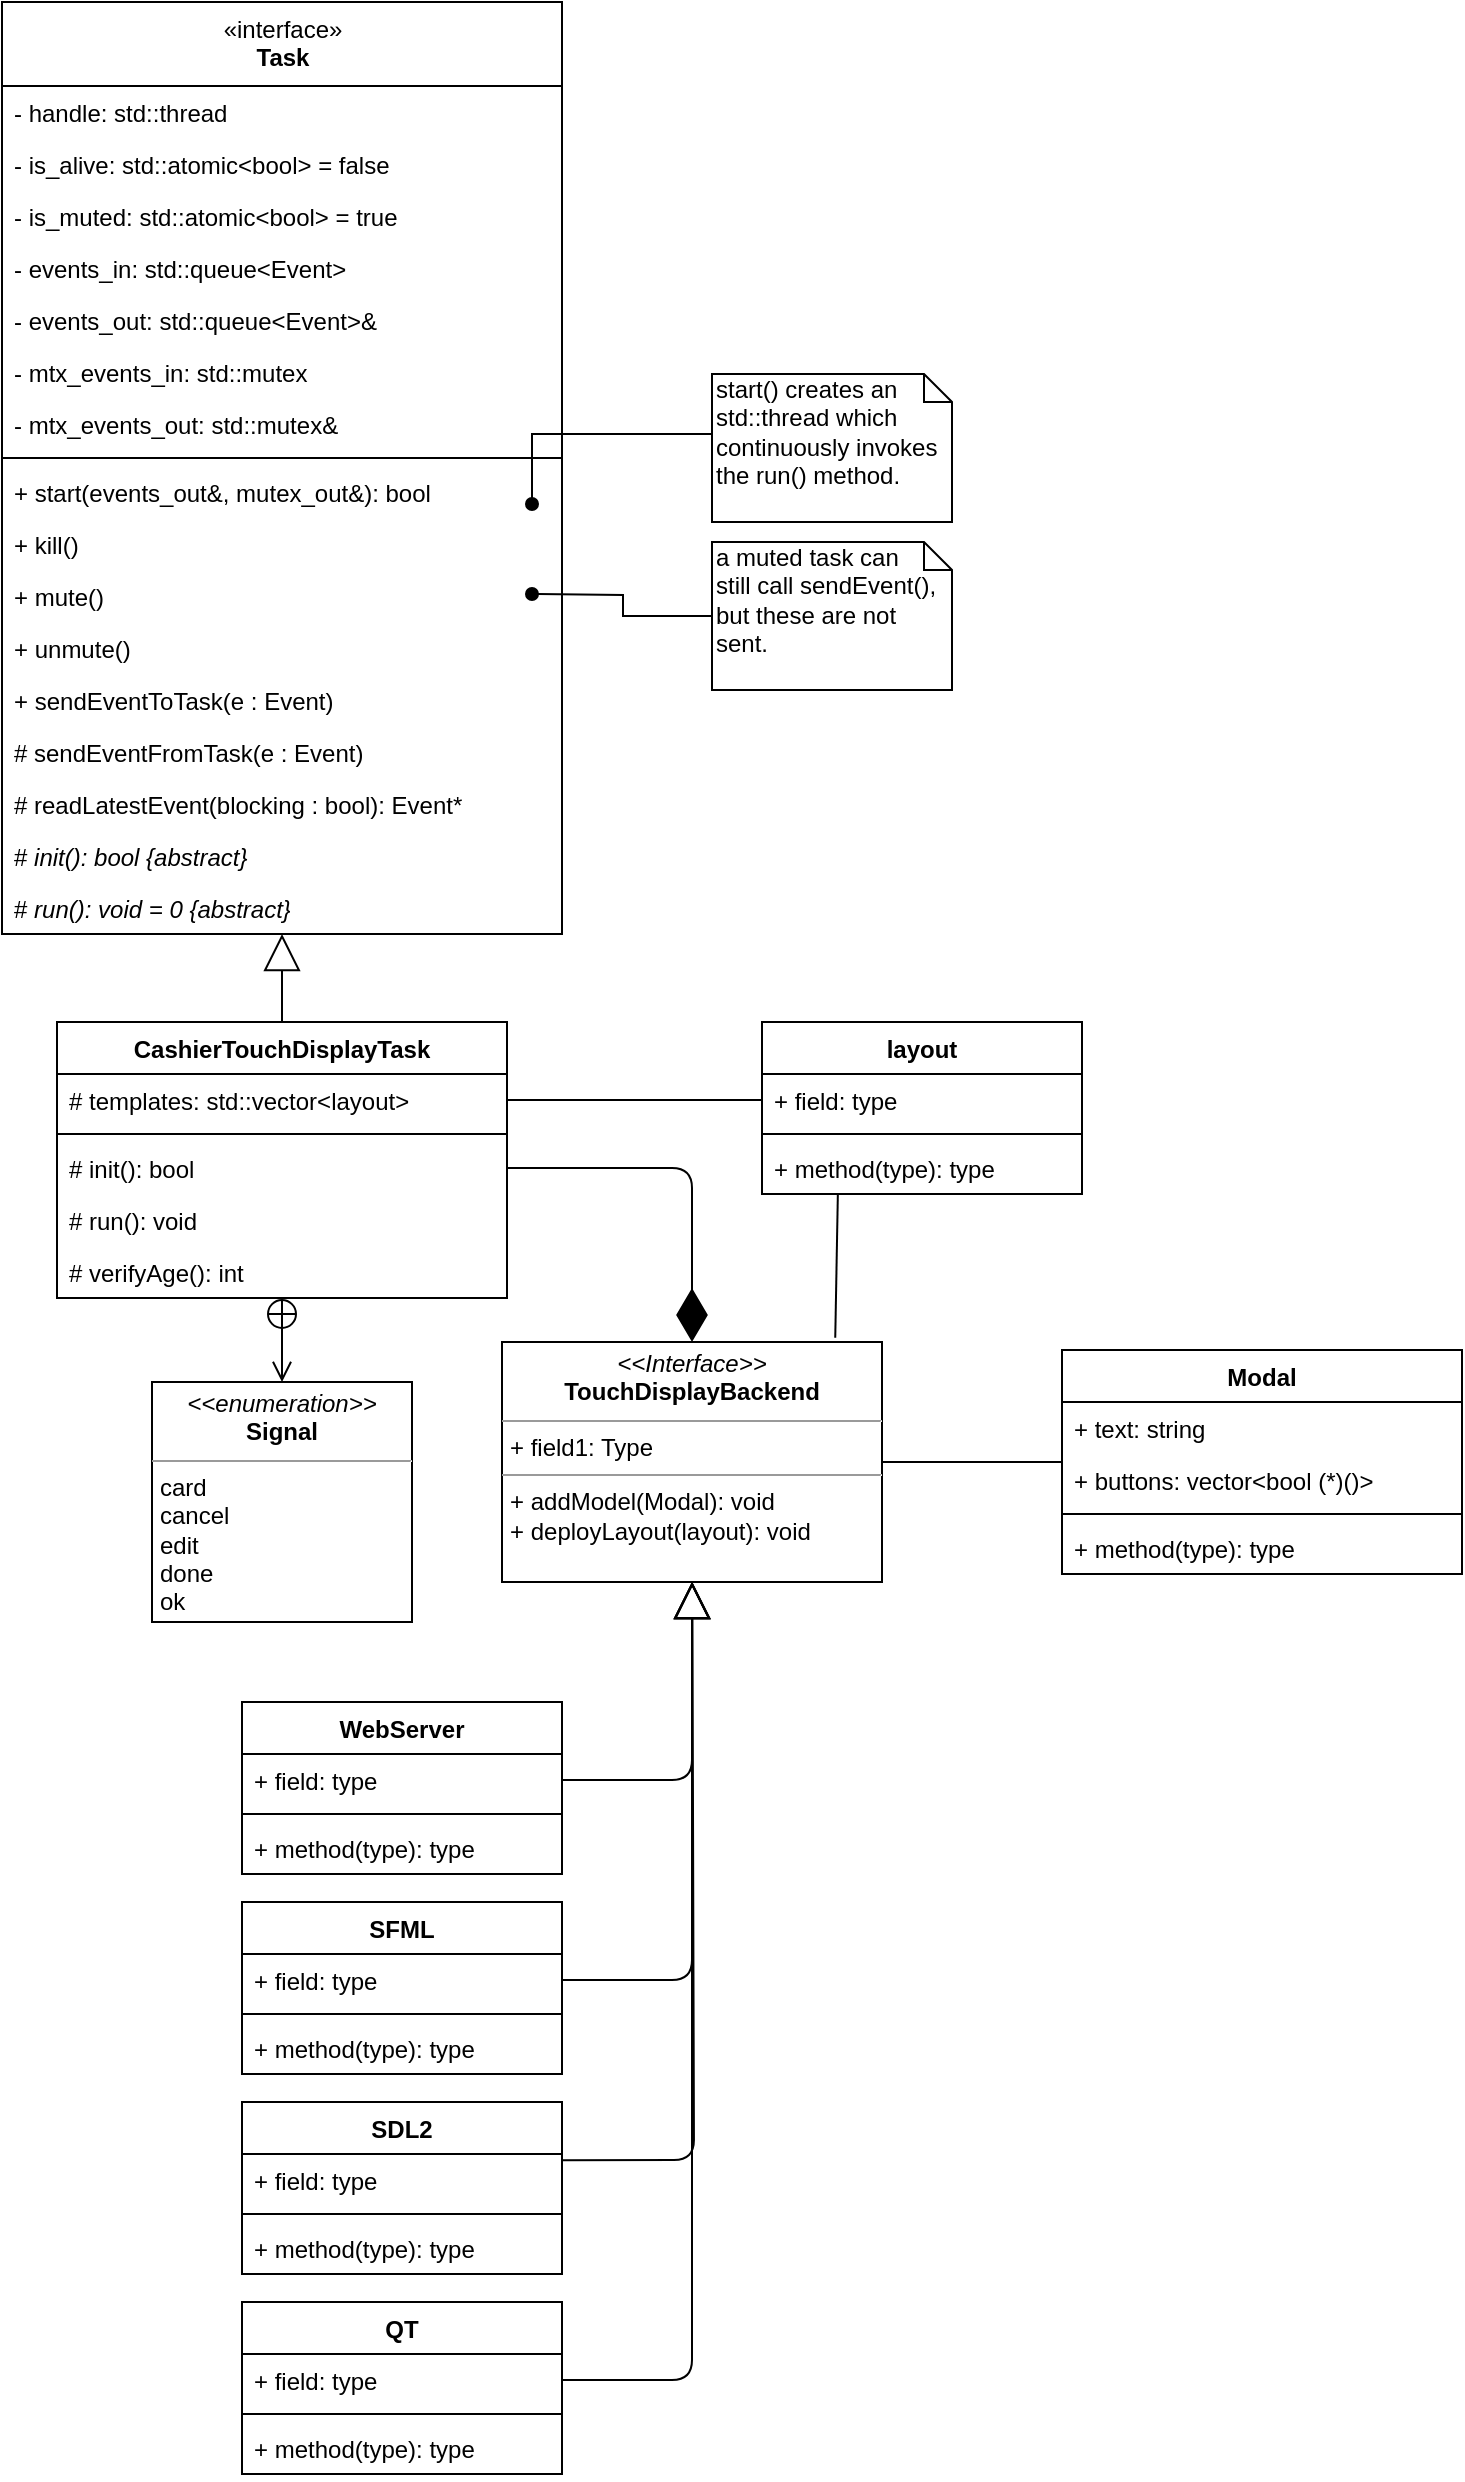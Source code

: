 <mxfile version="13.7.9" type="device" pages="2"><diagram id="EebzAopcoUJi2itTid_p" name="Page-1"><mxGraphModel dx="813" dy="1603" grid="1" gridSize="10" guides="1" tooltips="1" connect="1" arrows="1" fold="1" page="1" pageScale="1" pageWidth="850" pageHeight="1100" math="0" shadow="0"><root><mxCell id="0"/><mxCell id="1" parent="0"/><mxCell id="Y0An3jlqysg56Uzm1vk1-41" value="" style="endArrow=block;endSize=16;endFill=0;html=1;fontStyle=1" parent="1" source="Y0An3jlqysg56Uzm1vk1-22" target="C29Db5d_6eYqABQK0PCs-4" edge="1"><mxGeometry x="0.125" y="-50" width="160" relative="1" as="geometry"><mxPoint x="300" y="660" as="sourcePoint"/><mxPoint x="310" y="570" as="targetPoint"/><Array as="points"><mxPoint x="365" y="649"/></Array><mxPoint as="offset"/></mxGeometry></mxCell><mxCell id="Y0An3jlqysg56Uzm1vk1-67" value="" style="endArrow=block;endSize=16;endFill=0;html=1;" parent="1" source="Y0An3jlqysg56Uzm1vk1-26" target="C29Db5d_6eYqABQK0PCs-4" edge="1"><mxGeometry x="0.125" y="-50" width="160" relative="1" as="geometry"><mxPoint x="320" y="762.77" as="sourcePoint"/><mxPoint x="350" y="550" as="targetPoint"/><Array as="points"><mxPoint x="365" y="749"/></Array><mxPoint as="offset"/></mxGeometry></mxCell><mxCell id="Y0An3jlqysg56Uzm1vk1-68" value="" style="endArrow=block;endSize=16;endFill=0;html=1;exitX=0.999;exitY=0.121;exitDx=0;exitDy=0;exitPerimeter=0;" parent="1" source="Y0An3jlqysg56Uzm1vk1-30" target="C29Db5d_6eYqABQK0PCs-4" edge="1"><mxGeometry x="0.125" y="-50" width="160" relative="1" as="geometry"><mxPoint x="310" y="766.017" as="sourcePoint"/><mxPoint x="330" y="560" as="targetPoint"/><Array as="points"><mxPoint x="366" y="839"/></Array><mxPoint as="offset"/></mxGeometry></mxCell><mxCell id="Y0An3jlqysg56Uzm1vk1-69" value="" style="endArrow=block;endSize=16;endFill=0;html=1;exitX=1;exitY=0.5;exitDx=0;exitDy=0;" parent="1" source="Y0An3jlqysg56Uzm1vk1-34" target="C29Db5d_6eYqABQK0PCs-4" edge="1"><mxGeometry x="0.125" y="-50" width="160" relative="1" as="geometry"><mxPoint x="320" y="776.017" as="sourcePoint"/><mxPoint x="365" y="540" as="targetPoint"/><Array as="points"><mxPoint x="365" y="949"/></Array><mxPoint as="offset"/></mxGeometry></mxCell><mxCell id="Y0An3jlqysg56Uzm1vk1-75" style="edgeStyle=orthogonalEdgeStyle;rounded=0;orthogonalLoop=1;jettySize=auto;html=1;endArrow=none;endFill=0;strokeColor=#000000;" parent="1" source="Y0An3jlqysg56Uzm1vk1-70" target="C29Db5d_6eYqABQK0PCs-4" edge="1"><mxGeometry relative="1" as="geometry"><mxPoint x="420" y="520" as="targetPoint"/></mxGeometry></mxCell><mxCell id="CYlxQFdlx15NZ8SR-Znb-1" value="start() creates an std::thread which continuously invokes the run() method." style="shape=note;whiteSpace=wrap;html=1;size=14;verticalAlign=top;align=left;spacingTop=-6;" parent="1" vertex="1"><mxGeometry x="375" y="-54" width="120" height="74" as="geometry"/></mxCell><mxCell id="CYlxQFdlx15NZ8SR-Znb-20" style="edgeStyle=orthogonalEdgeStyle;rounded=0;orthogonalLoop=1;jettySize=auto;html=1;endArrow=oval;endFill=1;" parent="1" source="CYlxQFdlx15NZ8SR-Znb-1" edge="1"><mxGeometry relative="1" as="geometry"><mxPoint x="285" y="11" as="targetPoint"/><Array as="points"><mxPoint x="285" y="-24"/></Array></mxGeometry></mxCell><mxCell id="CYlxQFdlx15NZ8SR-Znb-21" value="a muted task can&lt;br&gt;still call sendEvent(),&lt;br&gt;but these are not sent." style="shape=note;whiteSpace=wrap;html=1;size=14;verticalAlign=top;align=left;spacingTop=-6;" parent="1" vertex="1"><mxGeometry x="375" y="30" width="120" height="74" as="geometry"/></mxCell><mxCell id="CYlxQFdlx15NZ8SR-Znb-22" style="edgeStyle=orthogonalEdgeStyle;rounded=0;orthogonalLoop=1;jettySize=auto;html=1;endArrow=oval;endFill=1;" parent="1" source="CYlxQFdlx15NZ8SR-Znb-21" edge="1"><mxGeometry relative="1" as="geometry"><mxPoint x="285" y="56" as="targetPoint"/></mxGeometry></mxCell><mxCell id="CYlxQFdlx15NZ8SR-Znb-25" value="" style="endArrow=block;endSize=16;endFill=0;html=1;" parent="1" source="Y0An3jlqysg56Uzm1vk1-16" target="CYlxQFdlx15NZ8SR-Znb-19" edge="1"><mxGeometry width="160" relative="1" as="geometry"><mxPoint x="200" y="60" as="sourcePoint"/><mxPoint x="360" y="60" as="targetPoint"/></mxGeometry></mxCell><mxCell id="C29Db5d_6eYqABQK0PCs-2" value="&lt;p style=&quot;margin: 0px ; margin-top: 4px ; text-align: center&quot;&gt;&lt;i&gt;&amp;lt;&amp;lt;enumeration&amp;gt;&amp;gt;&lt;/i&gt;&lt;br&gt;&lt;b&gt;Signal&lt;/b&gt;&lt;/p&gt;&lt;hr size=&quot;1&quot;&gt;&lt;p style=&quot;margin: 0px ; margin-left: 4px&quot;&gt;card&lt;/p&gt;&lt;p style=&quot;margin: 0px ; margin-left: 4px&quot;&gt;cancel&lt;/p&gt;&lt;p style=&quot;margin: 0px ; margin-left: 4px&quot;&gt;edit&lt;/p&gt;&lt;p style=&quot;margin: 0px ; margin-left: 4px&quot;&gt;done&lt;/p&gt;&lt;p style=&quot;margin: 0px ; margin-left: 4px&quot;&gt;ok&lt;/p&gt;&lt;p style=&quot;margin: 0px ; margin-left: 4px&quot;&gt;&lt;br&gt;&lt;/p&gt;" style="verticalAlign=top;align=left;overflow=fill;fontSize=12;fontFamily=Helvetica;html=1;" parent="1" vertex="1"><mxGeometry x="95" y="450" width="130" height="120" as="geometry"/></mxCell><mxCell id="C29Db5d_6eYqABQK0PCs-4" value="&lt;p style=&quot;margin: 0px ; margin-top: 4px ; text-align: center&quot;&gt;&lt;i&gt;&amp;lt;&amp;lt;Interface&amp;gt;&amp;gt;&lt;/i&gt;&lt;br&gt;&lt;span style=&quot;font-weight: 700&quot;&gt;TouchDisplayBackend&lt;/span&gt;&lt;br&gt;&lt;/p&gt;&lt;hr size=&quot;1&quot;&gt;&lt;p style=&quot;margin: 0px ; margin-left: 4px&quot;&gt;+ field1: Type&lt;br&gt;&lt;/p&gt;&lt;hr size=&quot;1&quot;&gt;&lt;p style=&quot;margin: 0px ; margin-left: 4px&quot;&gt;+ addModel(Modal): void&lt;br&gt;+ deployLayout(layout): void&lt;br&gt;&lt;/p&gt;" style="verticalAlign=top;align=left;overflow=fill;fontSize=12;fontFamily=Helvetica;html=1;" parent="1" vertex="1"><mxGeometry x="270" y="430" width="190" height="120" as="geometry"/></mxCell><mxCell id="Y0An3jlqysg56Uzm1vk1-21" value="WebServer" style="swimlane;fontStyle=1;align=center;verticalAlign=top;childLayout=stackLayout;horizontal=1;startSize=26;horizontalStack=0;resizeParent=1;resizeParentMax=0;resizeLast=0;collapsible=1;marginBottom=0;strokeColor=#000000;" parent="1" vertex="1"><mxGeometry x="140" y="610" width="160" height="86" as="geometry"/></mxCell><mxCell id="Y0An3jlqysg56Uzm1vk1-22" value="+ field: type" style="text;strokeColor=none;fillColor=none;align=left;verticalAlign=top;spacingLeft=4;spacingRight=4;overflow=hidden;rotatable=0;points=[[0,0.5],[1,0.5]];portConstraint=eastwest;" parent="Y0An3jlqysg56Uzm1vk1-21" vertex="1"><mxGeometry y="26" width="160" height="26" as="geometry"/></mxCell><mxCell id="Y0An3jlqysg56Uzm1vk1-23" value="" style="line;strokeWidth=1;fillColor=none;align=left;verticalAlign=middle;spacingTop=-1;spacingLeft=3;spacingRight=3;rotatable=0;labelPosition=right;points=[];portConstraint=eastwest;" parent="Y0An3jlqysg56Uzm1vk1-21" vertex="1"><mxGeometry y="52" width="160" height="8" as="geometry"/></mxCell><mxCell id="Y0An3jlqysg56Uzm1vk1-24" value="+ method(type): type" style="text;strokeColor=none;fillColor=none;align=left;verticalAlign=top;spacingLeft=4;spacingRight=4;overflow=hidden;rotatable=0;points=[[0,0.5],[1,0.5]];portConstraint=eastwest;" parent="Y0An3jlqysg56Uzm1vk1-21" vertex="1"><mxGeometry y="60" width="160" height="26" as="geometry"/></mxCell><mxCell id="Y0An3jlqysg56Uzm1vk1-25" value="SFML" style="swimlane;fontStyle=1;align=center;verticalAlign=top;childLayout=stackLayout;horizontal=1;startSize=26;horizontalStack=0;resizeParent=1;resizeParentMax=0;resizeLast=0;collapsible=1;marginBottom=0;strokeColor=#000000;" parent="1" vertex="1"><mxGeometry x="140" y="710" width="160" height="86" as="geometry"/></mxCell><mxCell id="Y0An3jlqysg56Uzm1vk1-26" value="+ field: type" style="text;strokeColor=none;fillColor=none;align=left;verticalAlign=top;spacingLeft=4;spacingRight=4;overflow=hidden;rotatable=0;points=[[0,0.5],[1,0.5]];portConstraint=eastwest;" parent="Y0An3jlqysg56Uzm1vk1-25" vertex="1"><mxGeometry y="26" width="160" height="26" as="geometry"/></mxCell><mxCell id="Y0An3jlqysg56Uzm1vk1-27" value="" style="line;strokeWidth=1;fillColor=none;align=left;verticalAlign=middle;spacingTop=-1;spacingLeft=3;spacingRight=3;rotatable=0;labelPosition=right;points=[];portConstraint=eastwest;" parent="Y0An3jlqysg56Uzm1vk1-25" vertex="1"><mxGeometry y="52" width="160" height="8" as="geometry"/></mxCell><mxCell id="Y0An3jlqysg56Uzm1vk1-28" value="+ method(type): type" style="text;strokeColor=none;fillColor=none;align=left;verticalAlign=top;spacingLeft=4;spacingRight=4;overflow=hidden;rotatable=0;points=[[0,0.5],[1,0.5]];portConstraint=eastwest;" parent="Y0An3jlqysg56Uzm1vk1-25" vertex="1"><mxGeometry y="60" width="160" height="26" as="geometry"/></mxCell><mxCell id="Y0An3jlqysg56Uzm1vk1-29" value="SDL2" style="swimlane;fontStyle=1;align=center;verticalAlign=top;childLayout=stackLayout;horizontal=1;startSize=26;horizontalStack=0;resizeParent=1;resizeParentMax=0;resizeLast=0;collapsible=1;marginBottom=0;strokeColor=#000000;" parent="1" vertex="1"><mxGeometry x="140" y="810" width="160" height="86" as="geometry"/></mxCell><mxCell id="Y0An3jlqysg56Uzm1vk1-30" value="+ field: type" style="text;strokeColor=none;fillColor=none;align=left;verticalAlign=top;spacingLeft=4;spacingRight=4;overflow=hidden;rotatable=0;points=[[0,0.5],[1,0.5]];portConstraint=eastwest;" parent="Y0An3jlqysg56Uzm1vk1-29" vertex="1"><mxGeometry y="26" width="160" height="26" as="geometry"/></mxCell><mxCell id="Y0An3jlqysg56Uzm1vk1-31" value="" style="line;strokeWidth=1;fillColor=none;align=left;verticalAlign=middle;spacingTop=-1;spacingLeft=3;spacingRight=3;rotatable=0;labelPosition=right;points=[];portConstraint=eastwest;" parent="Y0An3jlqysg56Uzm1vk1-29" vertex="1"><mxGeometry y="52" width="160" height="8" as="geometry"/></mxCell><mxCell id="Y0An3jlqysg56Uzm1vk1-32" value="+ method(type): type" style="text;strokeColor=none;fillColor=none;align=left;verticalAlign=top;spacingLeft=4;spacingRight=4;overflow=hidden;rotatable=0;points=[[0,0.5],[1,0.5]];portConstraint=eastwest;" parent="Y0An3jlqysg56Uzm1vk1-29" vertex="1"><mxGeometry y="60" width="160" height="26" as="geometry"/></mxCell><mxCell id="Y0An3jlqysg56Uzm1vk1-33" value="QT" style="swimlane;fontStyle=1;align=center;verticalAlign=top;childLayout=stackLayout;horizontal=1;startSize=26;horizontalStack=0;resizeParent=1;resizeParentMax=0;resizeLast=0;collapsible=1;marginBottom=0;strokeColor=#000000;" parent="1" vertex="1"><mxGeometry x="140" y="910" width="160" height="86" as="geometry"/></mxCell><mxCell id="Y0An3jlqysg56Uzm1vk1-34" value="+ field: type" style="text;strokeColor=none;fillColor=none;align=left;verticalAlign=top;spacingLeft=4;spacingRight=4;overflow=hidden;rotatable=0;points=[[0,0.5],[1,0.5]];portConstraint=eastwest;" parent="Y0An3jlqysg56Uzm1vk1-33" vertex="1"><mxGeometry y="26" width="160" height="26" as="geometry"/></mxCell><mxCell id="Y0An3jlqysg56Uzm1vk1-35" value="" style="line;strokeWidth=1;fillColor=none;align=left;verticalAlign=middle;spacingTop=-1;spacingLeft=3;spacingRight=3;rotatable=0;labelPosition=right;points=[];portConstraint=eastwest;" parent="Y0An3jlqysg56Uzm1vk1-33" vertex="1"><mxGeometry y="52" width="160" height="8" as="geometry"/></mxCell><mxCell id="Y0An3jlqysg56Uzm1vk1-36" value="+ method(type): type" style="text;strokeColor=none;fillColor=none;align=left;verticalAlign=top;spacingLeft=4;spacingRight=4;overflow=hidden;rotatable=0;points=[[0,0.5],[1,0.5]];portConstraint=eastwest;" parent="Y0An3jlqysg56Uzm1vk1-33" vertex="1"><mxGeometry y="60" width="160" height="26" as="geometry"/></mxCell><object label="&lt;span style=&quot;font-weight: normal&quot;&gt;«interface»&lt;br&gt;&lt;/span&gt;Task" Reference="https://stackoverflow.com/a/40255633" id="CYlxQFdlx15NZ8SR-Znb-2"><mxCell style="swimlane;fontStyle=1;align=center;verticalAlign=top;childLayout=stackLayout;horizontal=1;startSize=42;horizontalStack=0;resizeParent=1;resizeParentMax=0;resizeLast=0;collapsible=1;marginBottom=0;html=1;" parent="1" vertex="1"><mxGeometry x="20" y="-240" width="280" height="466" as="geometry"><mxRectangle x="80" y="80" width="90" height="42" as="alternateBounds"/></mxGeometry></mxCell></object><mxCell id="CYlxQFdlx15NZ8SR-Znb-3" value="- handle: std::thread" style="text;strokeColor=none;fillColor=none;align=left;verticalAlign=top;spacingLeft=4;spacingRight=4;overflow=hidden;rotatable=0;points=[[0,0.5],[1,0.5]];portConstraint=eastwest;" parent="CYlxQFdlx15NZ8SR-Znb-2" vertex="1"><mxGeometry y="42" width="280" height="26" as="geometry"/></mxCell><mxCell id="CYlxQFdlx15NZ8SR-Znb-4" value="- is_alive: std::atomic&lt;bool&gt; = false" style="text;strokeColor=none;fillColor=none;align=left;verticalAlign=top;spacingLeft=4;spacingRight=4;overflow=hidden;rotatable=0;points=[[0,0.5],[1,0.5]];portConstraint=eastwest;" parent="CYlxQFdlx15NZ8SR-Znb-2" vertex="1"><mxGeometry y="68" width="280" height="26" as="geometry"/></mxCell><mxCell id="CYlxQFdlx15NZ8SR-Znb-5" value="- is_muted: std::atomic&lt;bool&gt; = true" style="text;strokeColor=none;fillColor=none;align=left;verticalAlign=top;spacingLeft=4;spacingRight=4;overflow=hidden;rotatable=0;points=[[0,0.5],[1,0.5]];portConstraint=eastwest;" parent="CYlxQFdlx15NZ8SR-Znb-2" vertex="1"><mxGeometry y="94" width="280" height="26" as="geometry"/></mxCell><mxCell id="CYlxQFdlx15NZ8SR-Znb-6" value="- events_in: std::queue&lt;Event&gt;" style="text;strokeColor=none;fillColor=none;align=left;verticalAlign=top;spacingLeft=4;spacingRight=4;overflow=hidden;rotatable=0;points=[[0,0.5],[1,0.5]];portConstraint=eastwest;" parent="CYlxQFdlx15NZ8SR-Znb-2" vertex="1"><mxGeometry y="120" width="280" height="26" as="geometry"/></mxCell><mxCell id="CYlxQFdlx15NZ8SR-Znb-7" value="- events_out: std::queue&lt;Event&gt;&amp;" style="text;strokeColor=none;fillColor=none;align=left;verticalAlign=top;spacingLeft=4;spacingRight=4;overflow=hidden;rotatable=0;points=[[0,0.5],[1,0.5]];portConstraint=eastwest;" parent="CYlxQFdlx15NZ8SR-Znb-2" vertex="1"><mxGeometry y="146" width="280" height="26" as="geometry"/></mxCell><mxCell id="CYlxQFdlx15NZ8SR-Znb-8" value="- mtx_events_in: std::mutex" style="text;strokeColor=none;fillColor=none;align=left;verticalAlign=top;spacingLeft=4;spacingRight=4;overflow=hidden;rotatable=0;points=[[0,0.5],[1,0.5]];portConstraint=eastwest;" parent="CYlxQFdlx15NZ8SR-Znb-2" vertex="1"><mxGeometry y="172" width="280" height="26" as="geometry"/></mxCell><mxCell id="CYlxQFdlx15NZ8SR-Znb-9" value="- mtx_events_out: std::mutex&amp;" style="text;strokeColor=none;fillColor=none;align=left;verticalAlign=top;spacingLeft=4;spacingRight=4;overflow=hidden;rotatable=0;points=[[0,0.5],[1,0.5]];portConstraint=eastwest;" parent="CYlxQFdlx15NZ8SR-Znb-2" vertex="1"><mxGeometry y="198" width="280" height="26" as="geometry"/></mxCell><mxCell id="CYlxQFdlx15NZ8SR-Znb-10" value="" style="line;strokeWidth=1;fillColor=none;align=left;verticalAlign=middle;spacingTop=-1;spacingLeft=3;spacingRight=3;rotatable=0;labelPosition=right;points=[];portConstraint=eastwest;" parent="CYlxQFdlx15NZ8SR-Znb-2" vertex="1"><mxGeometry y="224" width="280" height="8" as="geometry"/></mxCell><mxCell id="CYlxQFdlx15NZ8SR-Znb-11" value="+ start(events_out&amp;, mutex_out&amp;): bool" style="text;strokeColor=none;fillColor=none;align=left;verticalAlign=top;spacingLeft=4;spacingRight=4;overflow=hidden;rotatable=0;points=[[0,0.5],[1,0.5]];portConstraint=eastwest;" parent="CYlxQFdlx15NZ8SR-Znb-2" vertex="1"><mxGeometry y="232" width="280" height="26" as="geometry"/></mxCell><mxCell id="CYlxQFdlx15NZ8SR-Znb-12" value="+ kill()" style="text;strokeColor=none;fillColor=none;align=left;verticalAlign=top;spacingLeft=4;spacingRight=4;overflow=hidden;rotatable=0;points=[[0,0.5],[1,0.5]];portConstraint=eastwest;" parent="CYlxQFdlx15NZ8SR-Znb-2" vertex="1"><mxGeometry y="258" width="280" height="26" as="geometry"/></mxCell><mxCell id="CYlxQFdlx15NZ8SR-Znb-13" value="+ mute()" style="text;strokeColor=none;fillColor=none;align=left;verticalAlign=top;spacingLeft=4;spacingRight=4;overflow=hidden;rotatable=0;points=[[0,0.5],[1,0.5]];portConstraint=eastwest;" parent="CYlxQFdlx15NZ8SR-Znb-2" vertex="1"><mxGeometry y="284" width="280" height="26" as="geometry"/></mxCell><mxCell id="CYlxQFdlx15NZ8SR-Znb-14" value="+ unmute()" style="text;strokeColor=none;fillColor=none;align=left;verticalAlign=top;spacingLeft=4;spacingRight=4;overflow=hidden;rotatable=0;points=[[0,0.5],[1,0.5]];portConstraint=eastwest;" parent="CYlxQFdlx15NZ8SR-Znb-2" vertex="1"><mxGeometry y="310" width="280" height="26" as="geometry"/></mxCell><mxCell id="CYlxQFdlx15NZ8SR-Znb-15" value="+ sendEventToTask(e : Event)" style="text;strokeColor=none;fillColor=none;align=left;verticalAlign=top;spacingLeft=4;spacingRight=4;overflow=hidden;rotatable=0;points=[[0,0.5],[1,0.5]];portConstraint=eastwest;" parent="CYlxQFdlx15NZ8SR-Znb-2" vertex="1"><mxGeometry y="336" width="280" height="26" as="geometry"/></mxCell><mxCell id="CYlxQFdlx15NZ8SR-Znb-16" value="# sendEventFromTask(e : Event)" style="text;strokeColor=none;fillColor=none;align=left;verticalAlign=top;spacingLeft=4;spacingRight=4;overflow=hidden;rotatable=0;points=[[0,0.5],[1,0.5]];portConstraint=eastwest;" parent="CYlxQFdlx15NZ8SR-Znb-2" vertex="1"><mxGeometry y="362" width="280" height="26" as="geometry"/></mxCell><mxCell id="CYlxQFdlx15NZ8SR-Znb-17" value="# readLatestEvent(blocking : bool): Event*" style="text;strokeColor=none;fillColor=none;align=left;verticalAlign=top;spacingLeft=4;spacingRight=4;overflow=hidden;rotatable=0;points=[[0,0.5],[1,0.5]];portConstraint=eastwest;" parent="CYlxQFdlx15NZ8SR-Znb-2" vertex="1"><mxGeometry y="388" width="280" height="26" as="geometry"/></mxCell><mxCell id="CYlxQFdlx15NZ8SR-Znb-18" value="&lt;span style=&quot;font-style: normal&quot;&gt;#&lt;/span&gt; init(): bool {abstract}" style="text;strokeColor=none;fillColor=none;align=left;verticalAlign=top;spacingLeft=4;spacingRight=4;overflow=hidden;rotatable=0;points=[[0,0.5],[1,0.5]];portConstraint=eastwest;fontStyle=2;html=1;" parent="CYlxQFdlx15NZ8SR-Znb-2" vertex="1"><mxGeometry y="414" width="280" height="26" as="geometry"/></mxCell><mxCell id="CYlxQFdlx15NZ8SR-Znb-19" value="&lt;span style=&quot;font-style: normal&quot;&gt;#&lt;/span&gt; run(): void = 0 {abstract}" style="text;strokeColor=none;fillColor=none;align=left;verticalAlign=top;spacingLeft=4;spacingRight=4;overflow=hidden;rotatable=0;points=[[0,0.5],[1,0.5]];portConstraint=eastwest;fontStyle=2;html=1;" parent="CYlxQFdlx15NZ8SR-Znb-2" vertex="1"><mxGeometry y="440" width="280" height="26" as="geometry"/></mxCell><mxCell id="Y0An3jlqysg56Uzm1vk1-70" value="Modal" style="swimlane;fontStyle=1;align=center;verticalAlign=top;childLayout=stackLayout;horizontal=1;startSize=26;horizontalStack=0;resizeParent=1;resizeParentMax=0;resizeLast=0;collapsible=1;marginBottom=0;strokeColor=#000000;" parent="1" vertex="1"><mxGeometry x="550" y="434" width="200" height="112" as="geometry"/></mxCell><mxCell id="Y0An3jlqysg56Uzm1vk1-71" value="+ text: string" style="text;strokeColor=none;fillColor=none;align=left;verticalAlign=top;spacingLeft=4;spacingRight=4;overflow=hidden;rotatable=0;points=[[0,0.5],[1,0.5]];portConstraint=eastwest;" parent="Y0An3jlqysg56Uzm1vk1-70" vertex="1"><mxGeometry y="26" width="200" height="26" as="geometry"/></mxCell><mxCell id="Y0An3jlqysg56Uzm1vk1-74" value="+ buttons: vector&lt;bool (*)()&gt;" style="text;strokeColor=none;fillColor=none;align=left;verticalAlign=top;spacingLeft=4;spacingRight=4;overflow=hidden;rotatable=0;points=[[0,0.5],[1,0.5]];portConstraint=eastwest;" parent="Y0An3jlqysg56Uzm1vk1-70" vertex="1"><mxGeometry y="52" width="200" height="26" as="geometry"/></mxCell><mxCell id="Y0An3jlqysg56Uzm1vk1-72" value="" style="line;strokeWidth=1;fillColor=none;align=left;verticalAlign=middle;spacingTop=-1;spacingLeft=3;spacingRight=3;rotatable=0;labelPosition=right;points=[];portConstraint=eastwest;" parent="Y0An3jlqysg56Uzm1vk1-70" vertex="1"><mxGeometry y="78" width="200" height="8" as="geometry"/></mxCell><mxCell id="Y0An3jlqysg56Uzm1vk1-73" value="+ method(type): type" style="text;strokeColor=none;fillColor=none;align=left;verticalAlign=top;spacingLeft=4;spacingRight=4;overflow=hidden;rotatable=0;points=[[0,0.5],[1,0.5]];portConstraint=eastwest;" parent="Y0An3jlqysg56Uzm1vk1-70" vertex="1"><mxGeometry y="86" width="200" height="26" as="geometry"/></mxCell><mxCell id="Y0An3jlqysg56Uzm1vk1-16" value="CashierTouchDisplayTask" style="swimlane;fontStyle=1;align=center;verticalAlign=top;childLayout=stackLayout;horizontal=1;startSize=26;horizontalStack=0;resizeParent=1;resizeParentMax=0;resizeLast=0;collapsible=1;marginBottom=0;strokeColor=#000000;" parent="1" vertex="1"><mxGeometry x="47.5" y="270" width="225" height="138" as="geometry"/></mxCell><mxCell id="MlYIVtfRMITNdNM9kv18-18" value="# templates: std::vector&lt;layout&gt;" style="text;strokeColor=none;fillColor=none;align=left;verticalAlign=top;spacingLeft=4;spacingRight=4;overflow=hidden;rotatable=0;points=[[0,0.5],[1,0.5]];portConstraint=eastwest;" parent="Y0An3jlqysg56Uzm1vk1-16" vertex="1"><mxGeometry y="26" width="225" height="26" as="geometry"/></mxCell><mxCell id="Y0An3jlqysg56Uzm1vk1-18" value="" style="line;strokeWidth=1;fillColor=none;align=left;verticalAlign=middle;spacingTop=-1;spacingLeft=3;spacingRight=3;rotatable=0;labelPosition=right;points=[];portConstraint=eastwest;" parent="Y0An3jlqysg56Uzm1vk1-16" vertex="1"><mxGeometry y="52" width="225" height="8" as="geometry"/></mxCell><mxCell id="CkNV2akYP7_vbVVAUDlD-15" value="# init(): bool" style="text;strokeColor=none;fillColor=none;align=left;verticalAlign=top;spacingLeft=4;spacingRight=4;overflow=hidden;rotatable=0;points=[[0,0.5],[1,0.5]];portConstraint=eastwest;" parent="Y0An3jlqysg56Uzm1vk1-16" vertex="1"><mxGeometry y="60" width="225" height="26" as="geometry"/></mxCell><mxCell id="CYlxQFdlx15NZ8SR-Znb-24" value="# run(): void" style="text;strokeColor=none;fillColor=none;align=left;verticalAlign=top;spacingLeft=4;spacingRight=4;overflow=hidden;rotatable=0;points=[[0,0.5],[1,0.5]];portConstraint=eastwest;" parent="Y0An3jlqysg56Uzm1vk1-16" vertex="1"><mxGeometry y="86" width="225" height="26" as="geometry"/></mxCell><mxCell id="GY-iozwBU5dyuk-r1cvN-3" value="# verifyAge(): int" style="text;strokeColor=none;fillColor=none;align=left;verticalAlign=top;spacingLeft=4;spacingRight=4;overflow=hidden;rotatable=0;points=[[0,0.5],[1,0.5]];portConstraint=eastwest;" parent="Y0An3jlqysg56Uzm1vk1-16" vertex="1"><mxGeometry y="112" width="225" height="26" as="geometry"/></mxCell><mxCell id="fv33kQRQ6FD_VZjs1Bxy-2" value="" style="endArrow=diamondThin;endFill=1;endSize=24;html=1;exitX=1;exitY=0.5;exitDx=0;exitDy=0;" edge="1" parent="1" source="CkNV2akYP7_vbVVAUDlD-15" target="C29Db5d_6eYqABQK0PCs-4"><mxGeometry width="160" relative="1" as="geometry"><mxPoint x="310" y="338.8" as="sourcePoint"/><mxPoint x="470" y="338.8" as="targetPoint"/><Array as="points"><mxPoint x="365" y="343"/></Array></mxGeometry></mxCell><mxCell id="fv33kQRQ6FD_VZjs1Bxy-3" value="" style="endArrow=open;startArrow=circlePlus;endFill=0;startFill=0;endSize=8;html=1;" edge="1" parent="1" source="GY-iozwBU5dyuk-r1cvN-3" target="C29Db5d_6eYqABQK0PCs-2"><mxGeometry width="160" relative="1" as="geometry"><mxPoint x="200" y="430" as="sourcePoint"/><mxPoint x="360" y="430" as="targetPoint"/></mxGeometry></mxCell><mxCell id="fv33kQRQ6FD_VZjs1Bxy-8" value="" style="endArrow=none;html=1;exitX=1;exitY=0.5;exitDx=0;exitDy=0;entryX=0;entryY=0.5;entryDx=0;entryDy=0;" edge="1" parent="1" source="MlYIVtfRMITNdNM9kv18-18" target="fv33kQRQ6FD_VZjs1Bxy-5"><mxGeometry width="50" height="50" relative="1" as="geometry"><mxPoint x="300" y="310" as="sourcePoint"/><mxPoint x="350" y="260" as="targetPoint"/></mxGeometry></mxCell><mxCell id="fv33kQRQ6FD_VZjs1Bxy-4" value="layout" style="swimlane;fontStyle=1;align=center;verticalAlign=top;childLayout=stackLayout;horizontal=1;startSize=26;horizontalStack=0;resizeParent=1;resizeParentMax=0;resizeLast=0;collapsible=1;marginBottom=0;" vertex="1" parent="1"><mxGeometry x="400" y="270" width="160" height="86" as="geometry"/></mxCell><mxCell id="fv33kQRQ6FD_VZjs1Bxy-5" value="+ field: type" style="text;strokeColor=none;fillColor=none;align=left;verticalAlign=top;spacingLeft=4;spacingRight=4;overflow=hidden;rotatable=0;points=[[0,0.5],[1,0.5]];portConstraint=eastwest;" vertex="1" parent="fv33kQRQ6FD_VZjs1Bxy-4"><mxGeometry y="26" width="160" height="26" as="geometry"/></mxCell><mxCell id="fv33kQRQ6FD_VZjs1Bxy-6" value="" style="line;strokeWidth=1;fillColor=none;align=left;verticalAlign=middle;spacingTop=-1;spacingLeft=3;spacingRight=3;rotatable=0;labelPosition=right;points=[];portConstraint=eastwest;" vertex="1" parent="fv33kQRQ6FD_VZjs1Bxy-4"><mxGeometry y="52" width="160" height="8" as="geometry"/></mxCell><mxCell id="fv33kQRQ6FD_VZjs1Bxy-7" value="+ method(type): type" style="text;strokeColor=none;fillColor=none;align=left;verticalAlign=top;spacingLeft=4;spacingRight=4;overflow=hidden;rotatable=0;points=[[0,0.5],[1,0.5]];portConstraint=eastwest;" vertex="1" parent="fv33kQRQ6FD_VZjs1Bxy-4"><mxGeometry y="60" width="160" height="26" as="geometry"/></mxCell><mxCell id="fv33kQRQ6FD_VZjs1Bxy-10" value="" style="endArrow=none;html=1;exitX=0.877;exitY=-0.018;exitDx=0;exitDy=0;exitPerimeter=0;entryX=0.237;entryY=1.016;entryDx=0;entryDy=0;entryPerimeter=0;" edge="1" parent="1" source="C29Db5d_6eYqABQK0PCs-4" target="fv33kQRQ6FD_VZjs1Bxy-7"><mxGeometry width="50" height="50" relative="1" as="geometry"><mxPoint x="490" y="420" as="sourcePoint"/><mxPoint x="540" y="370" as="targetPoint"/></mxGeometry></mxCell></root></mxGraphModel></diagram><diagram id="gbKVSEeW-3Ngssbjs58p" name="Page-2"><mxGraphModel dx="677" dy="419" grid="1" gridSize="10" guides="1" tooltips="1" connect="1" arrows="1" fold="1" page="1" pageScale="1" pageWidth="850" pageHeight="1100" math="0" shadow="0"><root><mxCell id="OQAF_sWHcUIulQBUorFQ-0"/><mxCell id="OQAF_sWHcUIulQBUorFQ-1" parent="OQAF_sWHcUIulQBUorFQ-0"/><mxCell id="OQAF_sWHcUIulQBUorFQ-4" value="" style="shape=ellipse;html=1;fillColor=#000000;fontSize=18;fontColor=#ffffff;" parent="OQAF_sWHcUIulQBUorFQ-1" vertex="1"><mxGeometry x="230" y="120" width="40" height="40" as="geometry"/></mxCell><mxCell id="OQAF_sWHcUIulQBUorFQ-5" value="Transaction" style="shape=rect;rounded=1;html=1;whiteSpace=wrap;align=center;" parent="OQAF_sWHcUIulQBUorFQ-1" vertex="1"><mxGeometry x="220" y="310" width="100" height="40" as="geometry"/></mxCell><mxCell id="pyAT5E7AkSMeDT1aLc_i-0" value="card/start credit card transaction" style="edgeStyle=none;html=1;endArrow=open;endSize=12;strokeWidth=3;verticalAlign=bottom;exitX=1;exitY=0.25;exitDx=0;exitDy=0;entryX=0;entryY=0.5;entryDx=0;entryDy=0;" parent="OQAF_sWHcUIulQBUorFQ-1" source="OQAF_sWHcUIulQBUorFQ-5" target="pyAT5E7AkSMeDT1aLc_i-4" edge="1"><mxGeometry x="-0.091" width="160" relative="1" as="geometry"><mxPoint x="375" y="320" as="sourcePoint"/><mxPoint x="530" y="320" as="targetPoint"/><mxPoint as="offset"/></mxGeometry></mxCell><mxCell id="pyAT5E7AkSMeDT1aLc_i-1" value="edit/Enters edit receipt menu" style="edgeStyle=none;html=1;endArrow=open;endSize=12;strokeWidth=3;verticalAlign=middle;exitX=0.7;exitY=1;exitDx=0;exitDy=0;exitPerimeter=0;labelPosition=right;verticalLabelPosition=middle;align=left;" parent="OQAF_sWHcUIulQBUorFQ-1" source="OQAF_sWHcUIulQBUorFQ-5" edge="1"><mxGeometry width="160" relative="1" as="geometry"><mxPoint x="290" y="380" as="sourcePoint"/><mxPoint x="290" y="430" as="targetPoint"/></mxGeometry></mxCell><mxCell id="pyAT5E7AkSMeDT1aLc_i-2" value="Edit Receipt" style="shape=rect;rounded=1;html=1;whiteSpace=wrap;align=center;" parent="OQAF_sWHcUIulQBUorFQ-1" vertex="1"><mxGeometry x="220" y="430" width="100" height="40" as="geometry"/></mxCell><mxCell id="pyAT5E7AkSMeDT1aLc_i-3" value="done/Exit edit receipt" style="edgeStyle=none;html=1;endArrow=open;endSize=12;strokeWidth=3;verticalAlign=middle;exitX=0.186;exitY=0.015;exitDx=0;exitDy=0;exitPerimeter=0;entryX=0.205;entryY=1.075;entryDx=0;entryDy=0;entryPerimeter=0;labelPosition=left;verticalLabelPosition=middle;align=right;" parent="OQAF_sWHcUIulQBUorFQ-1" source="pyAT5E7AkSMeDT1aLc_i-2" target="OQAF_sWHcUIulQBUorFQ-5" edge="1"><mxGeometry x="0.04" y="10" width="160" relative="1" as="geometry"><mxPoint x="190" y="320" as="sourcePoint"/><mxPoint x="350" y="320" as="targetPoint"/><mxPoint as="offset"/></mxGeometry></mxCell><mxCell id="pyAT5E7AkSMeDT1aLc_i-4" value="Card Transaction" style="shape=rect;rounded=1;html=1;whiteSpace=wrap;align=center;" parent="OQAF_sWHcUIulQBUorFQ-1" vertex="1"><mxGeometry x="540" y="300" width="120" height="40" as="geometry"/></mxCell><mxCell id="pyAT5E7AkSMeDT1aLc_i-5" value="cancel/ Cancels credit card transaction" style="edgeStyle=none;html=1;endArrow=open;endSize=12;strokeWidth=3;verticalAlign=bottom;exitX=0.147;exitY=0.027;exitDx=0;exitDy=0;exitPerimeter=0;entryX=1;entryY=0.896;entryDx=0;entryDy=0;entryPerimeter=0;" parent="OQAF_sWHcUIulQBUorFQ-1" source="pyAT5E7AkSMeDT1aLc_i-4" target="pyAT5E7AkSMeDT1aLc_i-6" edge="1"><mxGeometry x="0.011" width="160" relative="1" as="geometry"><mxPoint x="480" y="260" as="sourcePoint"/><mxPoint x="390" y="240" as="targetPoint"/><Array as="points"><mxPoint x="558" y="256"/></Array><mxPoint as="offset"/></mxGeometry></mxCell><mxCell id="pyAT5E7AkSMeDT1aLc_i-6" value="No transaction" style="shape=rect;rounded=1;html=1;whiteSpace=wrap;align=center;" parent="OQAF_sWHcUIulQBUorFQ-1" vertex="1"><mxGeometry x="220" y="220" width="100" height="40" as="geometry"/></mxCell><mxCell id="pyAT5E7AkSMeDT1aLc_i-7" value="cancel/ Cancels transaction" style="edgeStyle=none;html=1;endArrow=open;endSize=12;strokeWidth=3;verticalAlign=middle;exitX=0.681;exitY=-0.02;exitDx=0;exitDy=0;exitPerimeter=0;entryX=0.696;entryY=1.075;entryDx=0;entryDy=0;entryPerimeter=0;labelPosition=right;verticalLabelPosition=middle;align=left;" parent="OQAF_sWHcUIulQBUorFQ-1" source="OQAF_sWHcUIulQBUorFQ-5" target="pyAT5E7AkSMeDT1aLc_i-6" edge="1"><mxGeometry width="160" relative="1" as="geometry"><mxPoint x="265" y="280" as="sourcePoint"/><mxPoint x="425" y="280" as="targetPoint"/></mxGeometry></mxCell><mxCell id="pyAT5E7AkSMeDT1aLc_i-8" value="ok/Confirm PIN or amount" style="edgeStyle=none;html=1;endArrow=open;endSize=12;strokeWidth=3;verticalAlign=bottom;entryX=0.996;entryY=0.099;entryDx=0;entryDy=0;entryPerimeter=0;exitX=0.417;exitY=0;exitDx=0;exitDy=0;exitPerimeter=0;" parent="OQAF_sWHcUIulQBUorFQ-1" source="pyAT5E7AkSMeDT1aLc_i-4" target="pyAT5E7AkSMeDT1aLc_i-6" edge="1"><mxGeometry width="160" relative="1" as="geometry"><mxPoint x="480" y="223" as="sourcePoint"/><mxPoint x="300" y="180" as="targetPoint"/><Array as="points"><mxPoint x="590" y="223"/></Array></mxGeometry></mxCell><mxCell id="pyAT5E7AkSMeDT1aLc_i-9" value="start/ Starts a transaction" style="edgeStyle=none;html=1;endArrow=open;endSize=12;strokeWidth=3;verticalAlign=middle;exitX=0.21;exitY=1.075;exitDx=0;exitDy=0;exitPerimeter=0;entryX=0.21;entryY=0;entryDx=0;entryDy=0;entryPerimeter=0;labelPosition=left;verticalLabelPosition=middle;align=right;" parent="OQAF_sWHcUIulQBUorFQ-1" source="pyAT5E7AkSMeDT1aLc_i-6" target="OQAF_sWHcUIulQBUorFQ-5" edge="1"><mxGeometry width="160" relative="1" as="geometry"><mxPoint x="150" y="300" as="sourcePoint"/><mxPoint x="310" y="300" as="targetPoint"/></mxGeometry></mxCell><mxCell id="pyAT5E7AkSMeDT1aLc_i-10" value="scan/Show scanned item" style="edgeStyle=none;html=1;endArrow=open;endSize=12;strokeWidth=3;verticalAlign=middle;exitX=0;exitY=0;exitDx=0;exitDy=0;jumpStyle=arc;jumpSize=19;curved=1;entryX=0;entryY=0.75;entryDx=0;entryDy=0;labelPosition=left;verticalLabelPosition=middle;align=right;" parent="OQAF_sWHcUIulQBUorFQ-1" edge="1"><mxGeometry x="-0.376" y="4" width="160" relative="1" as="geometry"><mxPoint x="220" y="224" as="sourcePoint"/><mxPoint x="220" y="254" as="targetPoint"/><Array as="points"><mxPoint x="140" y="234"/></Array><mxPoint as="offset"/></mxGeometry></mxCell><mxCell id="pyAT5E7AkSMeDT1aLc_i-12" value="on/ Turn on" style="edgeStyle=none;html=1;endArrow=open;endSize=12;strokeWidth=3;verticalAlign=middle;exitX=0.5;exitY=1;exitDx=0;exitDy=0;labelPosition=right;verticalLabelPosition=middle;align=left;" parent="OQAF_sWHcUIulQBUorFQ-1" source="OQAF_sWHcUIulQBUorFQ-4" edge="1"><mxGeometry x="-0.31" y="10" width="160" relative="1" as="geometry"><mxPoint x="290" y="160" as="sourcePoint"/><mxPoint x="250" y="218" as="targetPoint"/><mxPoint as="offset"/></mxGeometry></mxCell></root></mxGraphModel></diagram></mxfile>